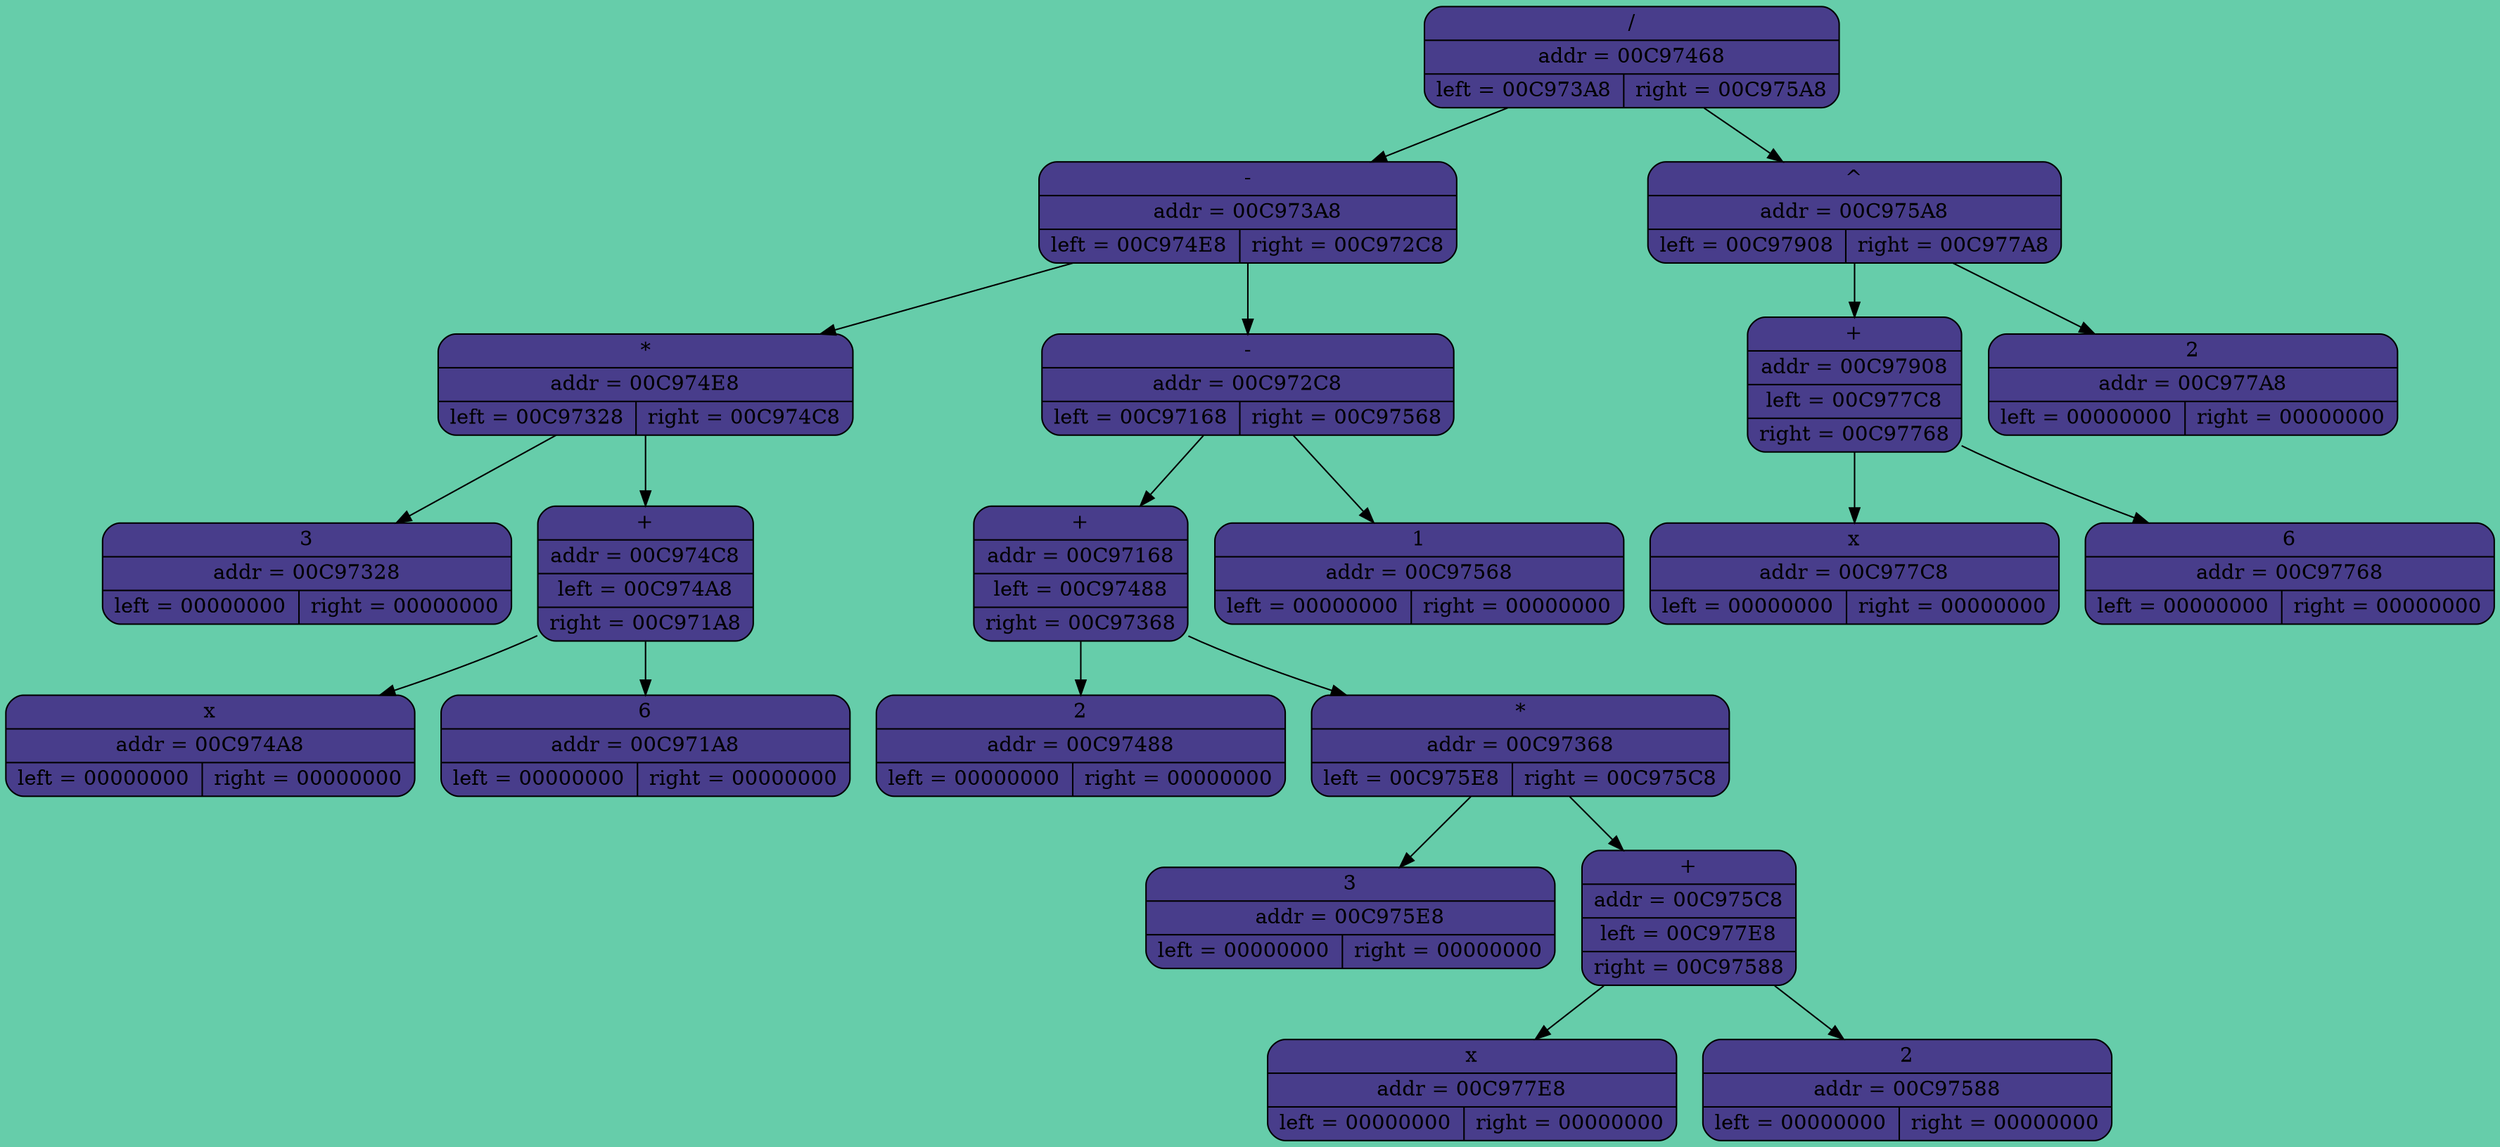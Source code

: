 digraph G
{
 rankdir = UD
bgcolor = "aquamarine3"
"00C97468" [shape = Mrecord, style = "filled", fillcolor = "darkslateblue", label = "{ / | addr = 00C97468 | { left = 00C973A8 | right = 00C975A8}}"];
"00C973A8" [shape = Mrecord, style = "filled", fillcolor = "darkslateblue", label = "{ - | addr = 00C973A8 | { left = 00C974E8 | right = 00C972C8}}"];
"00C974E8" [shape = Mrecord, style = "filled", fillcolor = "darkslateblue", label = "{ * | addr = 00C974E8 | {left = 00C97328 | right = 00C974C8}}"];
"00C97328" [shape = Mrecord, style = "filled", fillcolor = "darkslateblue", label = "{ 3 | addr = 00C97328 | { left = 00000000 | right = 00000000}}"];
"00C974E8"->"00C97328"
"00C974C8" [shape = Mrecord, style = "filled", fillcolor = "darkslateblue", label = "{+| addr = 00C974C8 | left = 00C974A8 | right = 00C971A8}}"];
"00C974A8" [shape = Mrecord, style = "filled", fillcolor = "darkslateblue", label = "{ x | addr = 00C974A8 | { left = 00000000 | right = 00000000}}"];
"00C974C8"->"00C974A8"
"00C971A8" [shape = Mrecord, style = "filled", fillcolor = "darkslateblue", label = "{ 6 | addr = 00C971A8 | { left = 00000000 | right = 00000000}}"];
"00C974C8"->"00C971A8"
"00C974E8"->"00C974C8"
"00C973A8"->"00C974E8"
"00C972C8" [shape = Mrecord, style = "filled", fillcolor = "darkslateblue", label = "{ - | addr = 00C972C8 | { left = 00C97168 | right = 00C97568}}"];
"00C97168" [shape = Mrecord, style = "filled", fillcolor = "darkslateblue", label = "{+| addr = 00C97168 | left = 00C97488 | right = 00C97368}}"];
"00C97488" [shape = Mrecord, style = "filled", fillcolor = "darkslateblue", label = "{ 2 | addr = 00C97488 | { left = 00000000 | right = 00000000}}"];
"00C97168"->"00C97488"
"00C97368" [shape = Mrecord, style = "filled", fillcolor = "darkslateblue", label = "{ * | addr = 00C97368 | {left = 00C975E8 | right = 00C975C8}}"];
"00C975E8" [shape = Mrecord, style = "filled", fillcolor = "darkslateblue", label = "{ 3 | addr = 00C975E8 | { left = 00000000 | right = 00000000}}"];
"00C97368"->"00C975E8"
"00C975C8" [shape = Mrecord, style = "filled", fillcolor = "darkslateblue", label = "{+| addr = 00C975C8 | left = 00C977E8 | right = 00C97588}}"];
"00C977E8" [shape = Mrecord, style = "filled", fillcolor = "darkslateblue", label = "{ x | addr = 00C977E8 | { left = 00000000 | right = 00000000}}"];
"00C975C8"->"00C977E8"
"00C97588" [shape = Mrecord, style = "filled", fillcolor = "darkslateblue", label = "{ 2 | addr = 00C97588 | { left = 00000000 | right = 00000000}}"];
"00C975C8"->"00C97588"
"00C97368"->"00C975C8"
"00C97168"->"00C97368"
"00C972C8"->"00C97168"
"00C97568" [shape = Mrecord, style = "filled", fillcolor = "darkslateblue", label = "{ 1 | addr = 00C97568 | { left = 00000000 | right = 00000000}}"];
"00C972C8"->"00C97568"
"00C973A8"->"00C972C8"
"00C97468"->"00C973A8"
"00C975A8" [shape = Mrecord, style = "filled", fillcolor = "darkslateblue", label = "{ ^ | addr = 00C975A8 | {left = 00C97908 | right = 00C977A8}}"];
"00C97908" [shape = Mrecord, style = "filled", fillcolor = "darkslateblue", label = "{+| addr = 00C97908 | left = 00C977C8 | right = 00C97768}}"];
"00C977C8" [shape = Mrecord, style = "filled", fillcolor = "darkslateblue", label = "{ x | addr = 00C977C8 | { left = 00000000 | right = 00000000}}"];
"00C97908"->"00C977C8"
"00C97768" [shape = Mrecord, style = "filled", fillcolor = "darkslateblue", label = "{ 6 | addr = 00C97768 | { left = 00000000 | right = 00000000}}"];
"00C97908"->"00C97768"
"00C975A8"->"00C97908"
"00C977A8" [shape = Mrecord, style = "filled", fillcolor = "darkslateblue", label = "{ 2 | addr = 00C977A8 | { left = 00000000 | right = 00000000}}"];
"00C975A8"->"00C977A8"
"00C97468"->"00C975A8"
}
